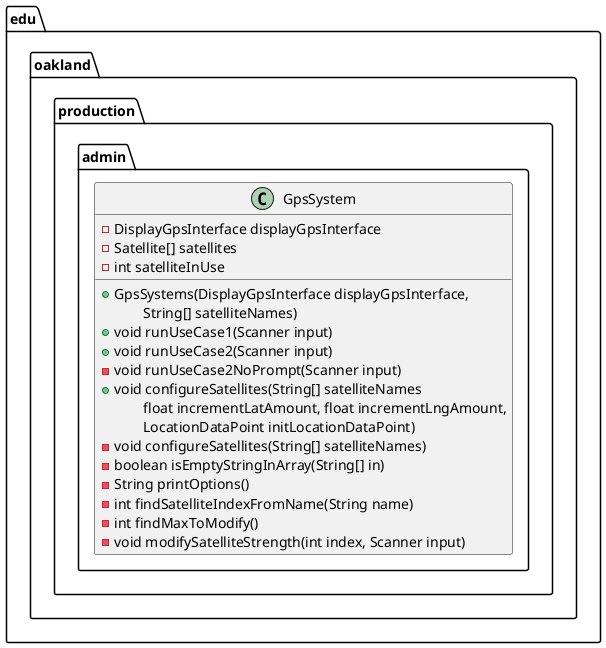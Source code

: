 @startuml GpsSystem

package edu.oakland.production.admin {
    class GpsSystem {
        - DisplayGpsInterface displayGpsInterface
        - Satellite[] satellites
        - int satelliteInUse
        __
        + GpsSystems(DisplayGpsInterface displayGpsInterface,
        \tString[] satelliteNames)
        + void runUseCase1(Scanner input)
        + void runUseCase2(Scanner input)
        - void runUseCase2NoPrompt(Scanner input)
        + void configureSatellites(String[] satelliteNames
        \tfloat incrementLatAmount, float incrementLngAmount,
        \tLocationDataPoint initLocationDataPoint)
        - void configureSatellites(String[] satelliteNames)
        - boolean isEmptyStringInArray(String[] in)
        - String printOptions()
        - int findSatelliteIndexFromName(String name)
        - int findMaxToModify()
        - void modifySatelliteStrength(int index, Scanner input)
    }
}

@enduml